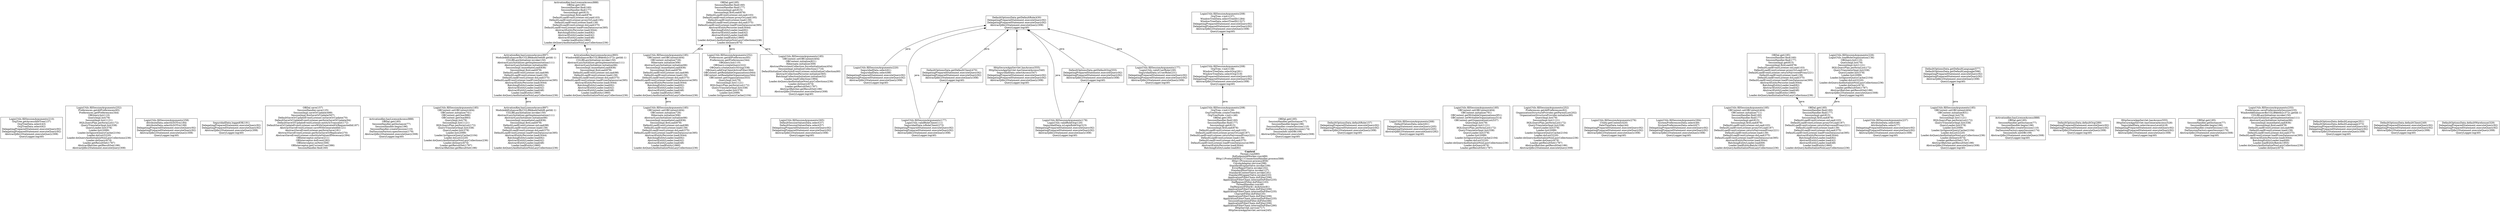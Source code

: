 digraph 8420520 { 
label=<<font face="Times-Bold">Context</font><br/>Thread.run(680)<br/>JIoEndpoint$Worker.run(489)<br/>Http11Protocol$Http11ConnectionHandler.process(588)<br/>Http11Processor.process(859)<br/>CoyoteAdapter.service(298)<br/>StandardEngineValve.invoke(109)<br/>ErrorReportValve.invoke(102)<br/>StandardHostValve.invoke(127)<br/>StandardContextValve.invoke(191)<br/>StandardWrapperValve.invoke(233)<br/>ApplicationFilterChain.doFilter(206)<br/>ApplicationFilterChain.internalDoFilter(235)<br/>DalRequestFilter.doFilter(103)<br/>ThreadHandler.run(46)<br/>DalRequestFilter$1.doAction(81)<br/>ApplicationFilterChain.doFilter(206)<br/>ApplicationFilterChain.internalDoFilter(235)<br/>CharsetFilter.doFilter(35)<br/>ApplicationFilterChain.doFilter(206)<br/>ApplicationFilterChain.internalDoFilter(235)<br/>SessionExpirationFilter.doFilter(66)<br/>ApplicationFilterChain.doFilter(206)<br/>ApplicationFilterChain.internalDoFilter(290)<br/>HttpServlet.service(717)<br/>HttpSecureAppServlet.service(245)>;rankdir=BT;
1 [label="LoginUtils.fillSessionArguments(210)\nOrgTree.getAccessibleTree(137)\nOrgTreeData.select(43)\nOrgTreeData.select(62)\nDelegatingPreparedStatement.executeQuery(92)\nDelegatingPreparedStatement.executeQuery(92)\nAbstractJdbc2Statement.executeQuery(308)\nQueryLogger.log(40)\n", shape=box];
2 [label="LoginUtils.fillSessionArguments(252)\nPreferences.getAllPreferences(65)\nPreferences.getPreferences(344)\nOBQuery.list(110)\nQueryImpl.list(79)\nSessionImpl.list(1121)\nHQLQueryPlan.performList(172)\nQueryTranslatorImpl.list(338)\nQueryLoader.list(378)\nLoader.list(2099)\nLoader.listIgnoreQueryCache(2104)\nLoader.doList(2220)\nLoader.doQueryAndInitializeNonLazyCollections(236)\nLoader.doQuery(674)\nLoader.getResultSet(1787)\nAbstractBatcher.getResultSet(186)\nAbstractJdbc2Statement.executeQuery(308)\n", shape=box];
3 [label="LoginUtils.fillSessionArguments(258)\nAttributeData.selectIsSOTrx(184)\nAttributeData.selectIsSOTrx(199)\nDelegatingPreparedStatement.executeQuery(92)\nDelegatingPreparedStatement.executeQuery(92)\nAbstractJdbc2Statement.executeQuery(308)\nQueryLogger.log(40)\n", shape=box];
4 [label="SeguridadData.loggedOK(191)\nDelegatingPreparedStatement.executeQuery(92)\nDelegatingPreparedStatement.executeQuery(92)\nAbstractJdbc2Statement.executeQuery(308)\nQueryLogger.log(40)\n", shape=box];
5 [label="OBDal.save(157)\nSessionHandler.save(125)\nSessionImpl.saveOrUpdate(499)\nSessionImpl.fireSaveOrUpdate(507)\nDefaultSaveOrUpdateEventListener.onSaveOrUpdate(70)\nDefaultSaveOrUpdateEventListener.performSaveOrUpdate(94)\nDefaultSaveOrUpdateEventListener.entityIsTransient(172)\nDefaultSaveOrUpdateEventListener.saveWithGeneratedOrRequestedId(187)\nAbstractSaveEventListener.saveWithGeneratedId(121)\nAbstractSaveEventListener.performSave(181)\nAbstractSaveEventListener.performSaveOrReplicate(270)\nAbstractSaveEventListener.substituteValuesIfNecessary(394)\nOBInterceptor.onSave(211)\nOBInterceptor.doEvent(282)\nOBInterceptor.onNew(306)\nOBInterceptor.getCurrentUser(386)\nSessionHandler.find(160)\n", shape=box];
6 [label="ActivationKey.hasLicenseAccess(888)\nOBDal.get(185)\nSessionHandler.getInstance(77)\nSessionHandler.begin(196)\nSessionHandler.createSession(110)\nDalSessionFactory.openSession(179)\nAbstractJdbc2Statement.executeQuery(308)\nQueryLogger.log(40)\n", shape=box];
7 [label="LoginUtils.fillSessionArguments(185)\nOBContext.setOBContext(404)\nOBContext.initialize(741)\nOBContext.getOne(886)\nOBContext.getOne(893)\nQueryImpl.list(79)\nSessionImpl.list(1121)\nHQLQueryPlan.performList(172)\nQueryTranslatorImpl.list(338)\nQueryLoader.list(378)\nLoader.list(2099)\nLoader.listIgnoreQueryCache(2104)\nLoader.doList(2220)\nLoader.doQueryAndInitializeNonLazyCollections(236)\nLoader.doQuery(674)\nLoader.getResultSet(1787)\nAbstractBatcher.getResultSet(186)\n", shape=box];
8 [label="ActivationKey.hasLicenseAccess(897)\nModule$$EnhancerByCGLIB$$add3e6d8.getId(-1)\nCGLIBLazyInitializer.invoke(150)\nAbstractLazyInitializer.getImplementation(111)\nAbstractLazyInitializer.initialize(66)\nSessionImpl.immediateLoad(836)\nSessionImpl.fireLoad(878)\nDefaultLoadEventListener.onLoad(98)\nDefaultLoadEventListener.load(139)\nDefaultLoadEventListener.doLoad(375)\nDefaultLoadEventListener.loadFromDatasource(395)\nAbstractEntityPersister.load(3044)\nBatchingEntityLoader.load(82)\nAbstractEntityLoader.load(42)\nAbstractEntityLoader.load(48)\nLoader.loadEntity(1860)\nLoader.doQueryAndInitializeNonLazyCollections(236)\n", shape=box];
9 [label="OBDal.get(185)\nSessionHandler.find(160)\nSessionHandler.find(177)\nSessionImpl.get(815)\nSessionImpl.fireLoad(878)\nDefaultLoadEventListener.onLoad(103)\nDefaultLoadEventListener.proxyOrLoad(195)\nDefaultLoadEventListener.load(139)\nDefaultLoadEventListener.doLoad(375)\nDefaultLoadEventListener.loadFromDatasource(395)\nAbstractEntityPersister.load(3044)\nBatchingEntityLoader.load(82)\nAbstractEntityLoader.load(42)\nAbstractEntityLoader.load(48)\nLoader.loadEntity(1860)\nLoader.doQueryAndInitializeNonLazyCollections(236)\nLoader.doQuery(674)\n", shape=box];
10 [label="LoginUtils.fillSessionArguments(265)\nDefaultSessionValuesData.select(37)\nDefaultSessionValuesData.select(57)\nDelegatingPreparedStatement.executeQuery(92)\nDelegatingPreparedStatement.executeQuery(92)\nAbstractJdbc2Statement.executeQuery(308)\nQueryLogger.log(40)\n", shape=box];
11 [label="LoginUtils.fillSessionArguments(220)\nSeguridadData.select(61)\nSeguridadData.select(88)\nDelegatingPreparedStatement.executeQuery(92)\nDelegatingPreparedStatement.executeQuery(92)\nAbstractJdbc2Statement.executeQuery(308)\nQueryLogger.log(40)\n", shape=box];
12 [label="ActivationKey.hasLicenseAccess(897)\nModule$$EnhancerByCGLIB$$add3e6d8.getId(-1)\nCGLIBLazyInitializer.invoke(150)\nAbstractLazyInitializer.getImplementation(111)\nAbstractLazyInitializer.initialize(66)\nSessionImpl.immediateLoad(836)\nSessionImpl.fireLoad(878)\nDefaultLoadEventListener.onLoad(98)\nDefaultLoadEventListener.load(139)\nDefaultLoadEventListener.doLoad(375)\nDefaultLoadEventListener.loadFromDatasource(395)\nAbstractEntityPersister.load(3044)\nBatchingEntityLoader.load(82)\nAbstractEntityLoader.load(42)\nAbstractEntityLoader.load(48)\nLoader.loadEntity(1860)\nLoader.doQueryAndInitializeNonLazyCollections(236)\n", shape=box];
13 [label="LoginUtils.fillSessionArguments(208)\nOrgTree.<init>(39)\nOrgTreeNode.createTree(84)\nOrgTreeNode.<init>(46)\nOBDal.get(185)\nSessionHandler.find(160)\nSessionHandler.find(177)\nSessionImpl.get(815)\nSessionImpl.fireLoad(878)\nDefaultLoadEventListener.onLoad(103)\nDefaultLoadEventListener.proxyOrLoad(187)\nDefaultLoadEventListener.returnNarrowedProxy(221)\nDefaultLoadEventListener.load(139)\nDefaultLoadEventListener.doLoad(375)\nDefaultLoadEventListener.loadFromDatasource(395)\nAbstractEntityPersister.load(3044)\nBatchingEntityLoader.load(82)\n", shape=box];
14 [label="OBDal.get(185)\nSessionHandler.getInstance(77)\nSessionHandler.begin(196)\nSessionHandler.createSession(110)\nDalSessionFactory.openSession(174)\nSessionInfo.initDB(109)\nAbstractJdbc2Statement.executeQuery(308)\nQueryLogger.log(40)\n", shape=box];
15 [label="LoginUtils.fillSessionArguments(177)\nLoginUtils.validRoleClient(111)\nSeguridadData.isRoleClient(273)\nDelegatingPreparedStatement.executeQuery(92)\nDelegatingPreparedStatement.executeQuery(92)\nAbstractJdbc2Statement.executeQuery(308)\nQueryLogger.log(40)\n", shape=box];
16 [label="ActivationKey.hasLicenseAccess(888)\nOBDal.get(185)\nSessionHandler.find(160)\nSessionHandler.find(177)\nSessionImpl.get(815)\nSessionImpl.fireLoad(878)\nDefaultLoadEventListener.onLoad(103)\nDefaultLoadEventListener.proxyOrLoad(195)\nDefaultLoadEventListener.load(139)\nDefaultLoadEventListener.doLoad(375)\nDefaultLoadEventListener.loadFromDatasource(395)\nAbstractEntityPersister.load(3044)\nBatchingEntityLoader.load(82)\nAbstractEntityLoader.load(42)\nAbstractEntityLoader.load(48)\nLoader.loadEntity(1860)\nLoader.doQueryAndInitializeNonLazyCollections(236)\n", shape=box];
17 [label="DefaultOptionsData.defaultRole(157)\nDelegatingPreparedStatement.executeQuery(92)\nDelegatingPreparedStatement.executeQuery(92)\nAbstractJdbc2Statement.executeQuery(308)\nQueryLogger.log(40)\n", shape=box];
18 [label="LoginUtils.fillSessionArguments(268)\nDefaultValuesData.select(61)\nDelegatingStatement.executeQuery(205)\nDelegatingStatement.executeQuery(205)\nAbstractJdbc2Statement.executeQuery(282)\nQueryLogger.log(40)\n", shape=box];
19 [label="LoginUtils.fillSessionArguments(185)\nOBContext.setOBContext(404)\nOBContext.initialize(726)\nHibernate.initialize(306)\nAbstractLazyInitializer.initialize(66)\nSessionImpl.immediateLoad(836)\nSessionImpl.fireLoad(878)\nDefaultLoadEventListener.onLoad(98)\nDefaultLoadEventListener.load(139)\nDefaultLoadEventListener.doLoad(375)\nDefaultLoadEventListener.loadFromDatasource(395)\nAbstractEntityPersister.load(3044)\nBatchingEntityLoader.load(82)\nAbstractEntityLoader.load(42)\nAbstractEntityLoader.load(48)\nLoader.loadEntity(1860)\nLoader.doQueryAndInitializeNonLazyCollections(236)\n", shape=box];
20 [label="HttpSecureAppServlet.hasAccess(555)\nHttpSecureAppServlet.hasGeneralAccess(540)\nSeguridadData.selectAccess(547)\nDelegatingPreparedStatement.executeQuery(92)\nDelegatingPreparedStatement.executeQuery(92)\nAbstractJdbc2Statement.executeQuery(308)\nQueryLogger.log(40)\n", shape=box];
21 [label="LoginUtils.fillSessionArguments(185)\nOBContext.setOBContext(404)\nOBContext.initialize(791)\nOBContext.getWritableOrganizations(951)\nOBContext.setWritableOrganizations(514)\nOBContext.getOrganizationList(537)\nQueryImpl.list(79)\nSessionImpl.list(1121)\nHQLQueryPlan.performList(172)\nQueryTranslatorImpl.list(338)\nQueryLoader.list(378)\nLoader.list(2099)\nLoader.listIgnoreQueryCache(2104)\nLoader.doList(2220)\nLoader.doQueryAndInitializeNonLazyCollections(236)\nLoader.doQuery(674)\nLoader.getResultSet(1787)\n", shape=box];
22 [label="LoginUtils.fillSessionArguments(252)\nPreferences.getAllPreferences(62)\nOrganizationStructureProvider.getParentList(202)\nOrganizationStructureProvider.initialize(80)\nQueryImpl.list(79)\nSessionImpl.list(1121)\nHQLQueryPlan.performList(172)\nQueryTranslatorImpl.list(338)\nQueryLoader.list(378)\nLoader.list(2099)\nLoader.listIgnoreQueryCache(2104)\nLoader.doList(2220)\nLoader.doQueryAndInitializeNonLazyCollections(236)\nLoader.doQuery(674)\nLoader.getResultSet(1787)\nAbstractBatcher.getResultSet(186)\nAbstractJdbc2Statement.executeQuery(308)\n", shape=box];
23 [label="LoginUtils.fillSessionArguments(276)\nUtility.getContext(420)\nDateTimeData.today(44)\nDelegatingPreparedStatement.executeQuery(92)\nDelegatingPreparedStatement.executeQuery(92)\nAbstractJdbc2Statement.executeQuery(308)\nQueryLogger.log(40)\n", shape=box];
24 [label="LoginUtils.fillSessionArguments(284)\nSystemPreferencesData.select(49)\nSystemPreferencesData.select(67)\nDelegatingPreparedStatement.executeQuery(92)\nDelegatingPreparedStatement.executeQuery(92)\nAbstractJdbc2Statement.executeQuery(308)\nQueryLogger.log(40)\n", shape=box];
25 [label="LoginUtils.fillSessionArguments(185)\nOBContext.setOBContext(404)\nOBContext.initialize(711)\nSessionHandler.find(160)\nSessionHandler.find(177)\nSessionImpl.get(815)\nSessionImpl.fireLoad(878)\nDefaultLoadEventListener.onLoad(103)\nDefaultLoadEventListener.proxyOrLoad(187)\nDefaultLoadEventListener.returnNarrowedProxy(221)\nDefaultLoadEventListener.load(139)\nDefaultLoadEventListener.doLoad(375)\nDefaultLoadEventListener.loadFromDatasource(395)\nAbstractEntityPersister.load(3044)\nBatchingEntityLoader.load(69)\nLoader.loadEntityBatch(1955)\nLoader.doQueryAndInitializeNonLazyCollections(236)\n", shape=box];
26 [label="OBDal.get(185)\nSessionHandler.find(160)\nSessionHandler.find(177)\nSessionImpl.get(815)\nSessionImpl.fireLoad(878)\nDefaultLoadEventListener.onLoad(103)\nDefaultLoadEventListener.proxyOrLoad(187)\nDefaultLoadEventListener.returnNarrowedProxy(221)\nDefaultLoadEventListener.load(139)\nDefaultLoadEventListener.doLoad(375)\nDefaultLoadEventListener.loadFromDatasource(395)\nAbstractEntityPersister.load(3044)\nBatchingEntityLoader.load(82)\nAbstractEntityLoader.load(42)\nAbstractEntityLoader.load(48)\nLoader.loadEntity(1860)\nLoader.doQueryAndInitializeNonLazyCollections(236)\n", shape=box];
27 [label="LoginUtils.fillSessionArguments(237)\nAttributeData.select(46)\nAttributeData.select(77)\nDelegatingPreparedStatement.executeQuery(92)\nDelegatingPreparedStatement.executeQuery(92)\nAbstractJdbc2Statement.executeQuery(308)\nQueryLogger.log(40)\n", shape=box];
28 [label="DefaultOptionsData.getDefaultRole(430)\nDelegatingPreparedStatement.executeQuery(92)\nDelegatingPreparedStatement.executeQuery(92)\nAbstractJdbc2Statement.executeQuery(308)\nQueryLogger.log(40)\n", shape=box];
29 [label="LoginUtils.fillSessionArguments(178)\nLoginUtils.validRoleOrg(120)\nSeguridadData.isLoginRoleOrg(315)\nDelegatingPreparedStatement.executeQuery(92)\nDelegatingPreparedStatement.executeQuery(92)\nAbstractJdbc2Statement.executeQuery(308)\nQueryLogger.log(40)\n", shape=box];
30 [label="LoginUtils.fillSessionArguments(208)\nOrgTree.<init>(38)\nWindowTreeData.selectOrg(281)\nWindowTreeData.selectOrg(319)\nDelegatingPreparedStatement.executeQuery(92)\nDelegatingPreparedStatement.executeQuery(92)\nAbstractJdbc2Statement.executeQuery(308)\nQueryLogger.log(40)\n", shape=box];
31 [label="DefaultOptionsData.getDefaultLanguage(577)\nDefaultOptionsData.getDefaultLanguage(596)\nDelegatingPreparedStatement.executeQuery(92)\nDelegatingPreparedStatement.executeQuery(92)\nAbstractJdbc2Statement.executeQuery(308)\nQueryLogger.log(40)\n", shape=box];
32 [label="LoginUtils.fillSessionArguments(185)\nOBContext.setOBContext(404)\nOBContext.initialize(831)\nQueryImpl.list(79)\nSessionImpl.list(1121)\nHQLQueryPlan.performList(172)\nQueryTranslatorImpl.list(338)\nQueryLoader.list(378)\nLoader.list(2099)\nLoader.listIgnoreQueryCache(2104)\nLoader.doList(2220)\nLoader.doQueryAndInitializeNonLazyCollections(236)\nLoader.doQuery(674)\nLoader.getResultSet(1787)\nAbstractBatcher.getResultSet(186)\nAbstractJdbc2Statement.executeQuery(308)\nQueryLogger.log(40)\n", shape=box];
33 [label="LoginUtils.fillSessionArguments(208)\nOrgTree.<init>(37)\nWindowTreeData.selectTreeID(1284)\nWindowTreeData.selectTreeID(1327)\nDelegatingPreparedStatement.executeQuery(92)\nDelegatingPreparedStatement.executeQuery(92)\nAbstractJdbc2Statement.executeQuery(308)\nQueryLogger.log(40)\n", shape=box];
34 [label="LoginUtils.fillSessionArguments(252)\nPreferences.getAllPreferences(65)\nPreferences.getPreferences(344)\nOBQuery.list(110)\nOBQuery.createQuery(222)\nOBQuery.createQueryString(338)\nOBQuery.addOrgClientActiveFilter(364)\nOBContext.getReadableOrganizations(944)\nOBContext.setReadableOrganizations(564)\nOBContext.getOrganizations(553)\nQueryImpl.list(79)\nSessionImpl.list(1121)\nHQLQueryPlan.performList(172)\nQueryTranslatorImpl.list(338)\nQueryLoader.list(378)\nLoader.list(2099)\nLoader.listIgnoreQueryCache(2104)\n", shape=box];
35 [label="ActivationKey.hasLicenseAccess(888)\nOBDal.get(185)\nSessionHandler.getInstance(77)\nSessionHandler.begin(196)\nSessionHandler.createSession(110)\nDalSessionFactory.openSession(174)\nSessionInfo.initDB(109)\nAbstractJdbc2Statement.executeQuery(308)\nQueryLogger.log(40)\n", shape=box];
36 [label="ActivationKey.hasLicenseAccess(893)\nWindow$$EnhancerByCGLIB$$4b2c372c.getId(-1)\nCGLIBLazyInitializer.invoke(150)\nAbstractLazyInitializer.getImplementation(111)\nAbstractLazyInitializer.initialize(66)\nSessionImpl.immediateLoad(836)\nSessionImpl.fireLoad(878)\nDefaultLoadEventListener.onLoad(98)\nDefaultLoadEventListener.load(139)\nDefaultLoadEventListener.doLoad(375)\nDefaultLoadEventListener.loadFromDatasource(395)\nAbstractEntityPersister.load(3044)\nBatchingEntityLoader.load(82)\nAbstractEntityLoader.load(42)\nAbstractEntityLoader.load(48)\nLoader.loadEntity(1860)\nLoader.doQueryAndInitializeNonLazyCollections(236)\n", shape=box];
37 [label="DefaultOptionsData.getDefaultClient(470)\nDelegatingPreparedStatement.executeQuery(92)\nDelegatingPreparedStatement.executeQuery(92)\nAbstractJdbc2Statement.executeQuery(308)\nQueryLogger.log(40)\n", shape=box];
38 [label="DefaultOptionsData.defaultOrg(289)\nDelegatingPreparedStatement.executeQuery(92)\nDelegatingPreparedStatement.executeQuery(92)\nAbstractJdbc2Statement.executeQuery(308)\nQueryLogger.log(40)\n", shape=box];
39 [label="LoginUtils.fillSessionArguments(185)\nOBContext.setOBContext(404)\nOBContext.initialize(726)\nHibernate.initialize(306)\nAbstractLazyInitializer.initialize(66)\nSessionImpl.immediateLoad(836)\nSessionImpl.fireLoad(878)\nDefaultLoadEventListener.onLoad(98)\nDefaultLoadEventListener.load(139)\nDefaultLoadEventListener.doLoad(375)\nDefaultLoadEventListener.loadFromDatasource(395)\nAbstractEntityPersister.load(3044)\nBatchingEntityLoader.load(82)\nAbstractEntityLoader.load(42)\nAbstractEntityLoader.load(48)\nLoader.loadEntity(1860)\nLoader.doQueryAndInitializeNonLazyCollections(236)\n", shape=box];
40 [label="HttpSecureAppServlet.hasAccess(555)\nHttpSecureAppServlet.hasGeneralAccess(528)\nSeguridadData.selectAccessLevel(418)\nDelegatingPreparedStatement.executeQuery(92)\nDelegatingPreparedStatement.executeQuery(92)\nAbstractJdbc2Statement.executeQuery(308)\nQueryLogger.log(40)\n", shape=box];
41 [label="OBDal.get(185)\nSessionHandler.getInstance(77)\nSessionHandler.begin(196)\nSessionHandler.createSession(110)\nDalSessionFactory.openSession(179)\nAbstractJdbc2Statement.executeQuery(308)\nQueryLogger.log(40)\n", shape=box];
42 [label="LoginUtils.fillSessionArguments(255)\nPreferences.savePreferenceInSession(235)\nWindow$$EnhancerByCGLIB$$4b2c372c.getId(-1)\nCGLIBLazyInitializer.invoke(150)\nAbstractLazyInitializer.getImplementation(111)\nAbstractLazyInitializer.initialize(66)\nSessionImpl.immediateLoad(836)\nSessionImpl.fireLoad(878)\nDefaultLoadEventListener.onLoad(98)\nDefaultLoadEventListener.load(139)\nDefaultLoadEventListener.doLoad(375)\nDefaultLoadEventListener.loadFromDatasource(395)\nAbstractEntityPersister.load(3044)\nBatchingEntityLoader.load(69)\nLoader.loadEntityBatch(1955)\nLoader.doQueryAndInitializeNonLazyCollections(236)\nLoader.doQuery(674)\n", shape=box];
43 [label="DefaultOptionsData.getDefaultOrg(555)\nDelegatingPreparedStatement.executeQuery(92)\nDelegatingPreparedStatement.executeQuery(92)\nAbstractJdbc2Statement.executeQuery(308)\nQueryLogger.log(40)\n", shape=box];
44 [label="DefaultOptionsData.defaultLanguage(351)\nDefaultOptionsData.defaultLanguage(373)\nDelegatingPreparedStatement.executeQuery(92)\nDelegatingPreparedStatement.executeQuery(92)\nAbstractJdbc2Statement.executeQuery(308)\nQueryLogger.log(40)\n", shape=box];
45 [label="DefaultOptionsData.defaultClient(249)\nDelegatingPreparedStatement.executeQuery(92)\nDelegatingPreparedStatement.executeQuery(92)\nAbstractJdbc2Statement.executeQuery(308)\nQueryLogger.log(40)\n", shape=box];
46 [label="OBDal.get(185)\nSessionHandler.find(160)\nSessionHandler.find(177)\nSessionImpl.get(815)\nSessionImpl.fireLoad(878)\nDefaultLoadEventListener.onLoad(103)\nDefaultLoadEventListener.proxyOrLoad(187)\nDefaultLoadEventListener.returnNarrowedProxy(221)\nDefaultLoadEventListener.load(139)\nDefaultLoadEventListener.doLoad(375)\nDefaultLoadEventListener.loadFromDatasource(395)\nAbstractEntityPersister.load(3044)\nBatchingEntityLoader.load(82)\nAbstractEntityLoader.load(42)\nAbstractEntityLoader.load(48)\nLoader.loadEntity(1860)\nLoader.doQueryAndInitializeNonLazyCollections(236)\n", shape=box];
47 [label="LoginUtils.fillSessionArguments(185)\nOBContext.setOBContext(404)\nOBContext.initialize(821)\nHibernate.initialize(309)\nAbstractPersistentCollection.forceInitialization(454)\nSessionImpl.initializeCollection(1716)\nDefaultInitializeCollectionEventListener.onInitializeCollection(60)\nAbstractCollectionPersister.initialize(565)\nBatchingCollectionInitializer.initialize(52)\nLoader.loadCollection(1994)\nLoader.doQueryAndInitializeNonLazyCollections(236)\nLoader.doQuery(674)\nLoader.getResultSet(1787)\nAbstractBatcher.getResultSet(186)\nAbstractJdbc2Statement.executeQuery(308)\nQueryLogger.log(40)\n", shape=box];
48 [label="LoginUtils.fillSessionArguments(226)\nLoginUtils.loadRoleOrganization(136)\nOBQuery.list(110)\nQueryImpl.list(79)\nSessionImpl.list(1121)\nHQLQueryPlan.performList(172)\nQueryTranslatorImpl.list(338)\nQueryLoader.list(378)\nLoader.list(2099)\nLoader.listIgnoreQueryCache(2104)\nLoader.doList(2220)\nLoader.doQueryAndInitializeNonLazyCollections(236)\nLoader.doQuery(674)\nLoader.getResultSet(1787)\nAbstractBatcher.getResultSet(186)\nAbstractJdbc2Statement.executeQuery(308)\nQueryLogger.log(40)\n", shape=box];
49 [label="DefaultOptionsData.defaultWarehouse(329)\nDelegatingPreparedStatement.executeQuery(92)\nDelegatingPreparedStatement.executeQuery(92)\nAbstractJdbc2Statement.executeQuery(308)\nQueryLogger.log(40)\n", shape=box];
50 [label="LoginUtils.fillSessionArguments(177)\nLoginUtils.validUserRole(100)\nSeguridadData.isUserRole(231)\nDelegatingPreparedStatement.executeQuery(92)\nDelegatingPreparedStatement.executeQuery(92)\nAbstractJdbc2Statement.executeQuery(308)\nQueryLogger.log(40)\n", shape=box];
8 -> 12 [label="java" color=black];
11 -> 28 [label="java" color=black];
12 -> 16 [label="java" color=black];
13 -> 30 [label="java" color=black];
15 -> 37 [label="java" color=black];
15 -> 28 [label="java" color=black];
19 -> 9 [label="java" color=black];
20 -> 28 [label="java" color=black];
29 -> 28 [label="java" color=black];
29 -> 43 [label="java" color=black];
30 -> 33 [label="java" color=black];
32 -> 31 [label="java" color=black];
34 -> 9 [label="java" color=black];
36 -> 16 [label="java" color=black];
37 -> 28 [label="java" color=black];
39 -> 19 [label="java" color=black];
43 -> 28 [label="java" color=black];
46 -> 48 [label="java" color=black];
46 -> 26 [label="java" color=black];
47 -> 9 [label="java" color=black];
50 -> 28 [label="java" color=black];
}

